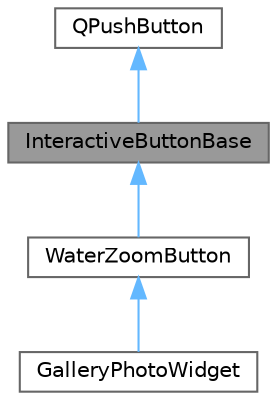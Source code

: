 digraph "InteractiveButtonBase"
{
 // LATEX_PDF_SIZE
  bgcolor="transparent";
  edge [fontname=Helvetica,fontsize=10,labelfontname=Helvetica,labelfontsize=10];
  node [fontname=Helvetica,fontsize=10,shape=box,height=0.2,width=0.4];
  Node1 [id="Node000001",label="InteractiveButtonBase",height=0.2,width=0.4,color="gray40", fillcolor="grey60", style="filled", fontcolor="black",tooltip="交互式按钮基类，支持水波纹、抖动和前景动画效果"];
  Node2 -> Node1 [id="edge1_Node000001_Node000002",dir="back",color="steelblue1",style="solid",tooltip=" "];
  Node2 [id="Node000002",label="QPushButton",height=0.2,width=0.4,color="gray40", fillcolor="white", style="filled",tooltip=" "];
  Node1 -> Node3 [id="edge2_Node000001_Node000003",dir="back",color="steelblue1",style="solid",tooltip=" "];
  Node3 [id="Node000003",label="WaterZoomButton",height=0.2,width=0.4,color="gray40", fillcolor="white", style="filled",URL="$class_water_zoom_button.html",tooltip="具有缩放和水波纹效果的按钮类，继承自 InteractiveButtonBase"];
  Node3 -> Node4 [id="edge3_Node000003_Node000004",dir="back",color="steelblue1",style="solid",tooltip=" "];
  Node4 [id="Node000004",label="GalleryPhotoWidget",height=0.2,width=0.4,color="gray40", fillcolor="white", style="filled",URL="$class_gallery_photo_widget.html",tooltip="照片卡片控件类，显示封面、标题、描述、流行度，支持水波放大效果"];
}
